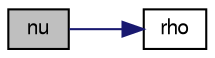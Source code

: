 digraph "nu"
{
  bgcolor="transparent";
  edge [fontname="FreeSans",fontsize="10",labelfontname="FreeSans",labelfontsize="10"];
  node [fontname="FreeSans",fontsize="10",shape=record];
  rankdir="LR";
  Node34 [label="nu",height=0.2,width=0.4,color="black", fillcolor="grey75", style="filled", fontcolor="black"];
  Node34 -> Node35 [color="midnightblue",fontsize="10",style="solid",fontname="FreeSans"];
  Node35 [label="rho",height=0.2,width=0.4,color="black",URL="$a31942.html#abae2b563900326333c71dcc9fd878f2d",tooltip="Return the mixture density. "];
}
